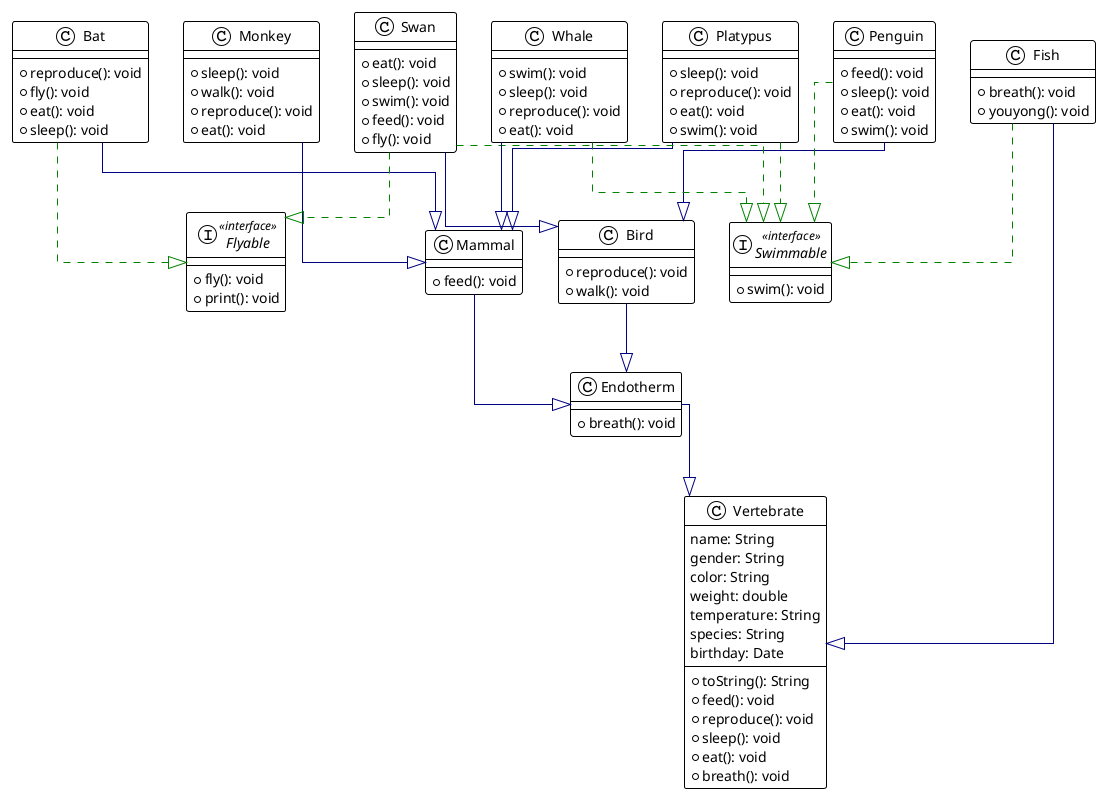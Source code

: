 @startuml

!theme plain
top to bottom direction
skinparam linetype ortho

class Bat {
  + reproduce(): void
  + fly(): void
  + eat(): void
  + sleep(): void
}
class Bird {
  + reproduce(): void
  + walk(): void
}
class Endotherm {
  + breath(): void
}
class Fish {
  + breath(): void
  + youyong(): void
}
interface Flyable << interface >> {
  + fly(): void
  + print(): void
}
class Mammal {
  + feed(): void
}
class Monkey {
  + sleep(): void
  + walk(): void
  + reproduce(): void
  + eat(): void
}
class Penguin {
  + feed(): void
  + sleep(): void
  + eat(): void
  + swim(): void
}
class Platypus {
  + sleep(): void
  + reproduce(): void
  + eat(): void
  + swim(): void
}
class Swan {
  + eat(): void
  + sleep(): void
  + swim(): void
  + feed(): void
  + fly(): void
}
interface Swimmable << interface >> {
  + swim(): void
}
class Vertebrate {
   name: String
   gender: String
   color: String
   weight: double
   temperature: String
   species: String
   birthday: Date
  + toString(): String
  + feed(): void
  + reproduce(): void
  + sleep(): void
  + eat(): void
  + breath(): void
}
class Whale {
  + swim(): void
  + sleep(): void
  + reproduce(): void
  + eat(): void
}

Bat         -[#008200,dashed]-^  Flyable    
Bat         -[#000082,plain]-^  Mammal     
Bird        -[#000082,plain]-^  Endotherm  
Endotherm   -[#000082,plain]-^  Vertebrate 
Fish        -[#008200,dashed]-^  Swimmable  
Fish        -[#000082,plain]-^  Vertebrate 
Mammal      -[#000082,plain]-^  Endotherm  
Monkey      -[#000082,plain]-^  Mammal     
Penguin     -[#000082,plain]-^  Bird       
Penguin     -[#008200,dashed]-^  Swimmable  
Platypus    -[#000082,plain]-^  Mammal     
Platypus    -[#008200,dashed]-^  Swimmable  
Swan        -[#000082,plain]-^  Bird       
Swan        -[#008200,dashed]-^  Flyable    
Swan        -[#008200,dashed]-^  Swimmable  
Whale       -[#000082,plain]-^  Mammal     
Whale       -[#008200,dashed]-^  Swimmable  
@enduml
